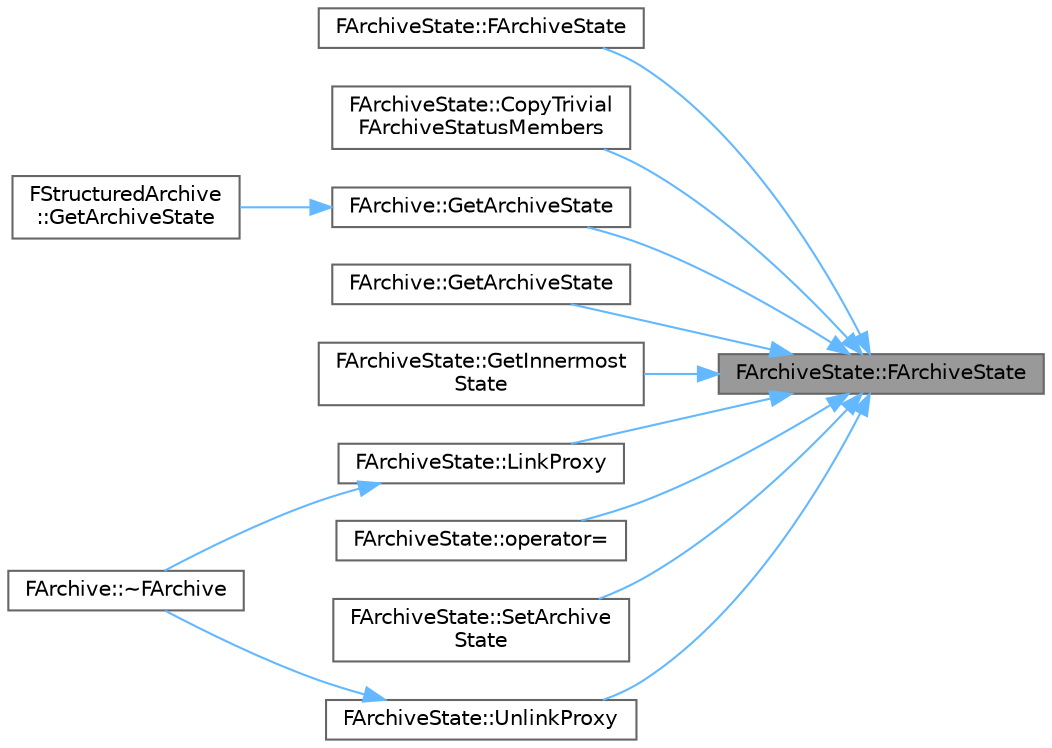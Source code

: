 digraph "FArchiveState::FArchiveState"
{
 // INTERACTIVE_SVG=YES
 // LATEX_PDF_SIZE
  bgcolor="transparent";
  edge [fontname=Helvetica,fontsize=10,labelfontname=Helvetica,labelfontsize=10];
  node [fontname=Helvetica,fontsize=10,shape=box,height=0.2,width=0.4];
  rankdir="RL";
  Node1 [id="Node000001",label="FArchiveState::FArchiveState",height=0.2,width=0.4,color="gray40", fillcolor="grey60", style="filled", fontcolor="black",tooltip=" "];
  Node1 -> Node2 [id="edge1_Node000001_Node000002",dir="back",color="steelblue1",style="solid",tooltip=" "];
  Node2 [id="Node000002",label="FArchiveState::FArchiveState",height=0.2,width=0.4,color="grey40", fillcolor="white", style="filled",URL="$d8/dea/structFArchiveState.html#a9ab79f93a532a6fd0fd1f349c4e11115",tooltip="Copy constructor."];
  Node1 -> Node3 [id="edge2_Node000001_Node000003",dir="back",color="steelblue1",style="solid",tooltip=" "];
  Node3 [id="Node000003",label="FArchiveState::CopyTrivial\lFArchiveStatusMembers",height=0.2,width=0.4,color="grey40", fillcolor="white", style="filled",URL="$d8/dea/structFArchiveState.html#a75b6b18fad737cec40461705c8cc0cf1",tooltip="Copies all of the members except CustomVersionContainer."];
  Node1 -> Node4 [id="edge3_Node000001_Node000004",dir="back",color="steelblue1",style="solid",tooltip=" "];
  Node4 [id="Node000004",label="FArchive::GetArchiveState",height=0.2,width=0.4,color="grey40", fillcolor="white", style="filled",URL="$d0/df8/classFArchive.html#a4d611d38acc67d01c5cdac95b27f24d8",tooltip="Returns the low level archive state for this archive."];
  Node4 -> Node5 [id="edge4_Node000004_Node000005",dir="back",color="steelblue1",style="solid",tooltip=" "];
  Node5 [id="Node000005",label="FStructuredArchive\l::GetArchiveState",height=0.2,width=0.4,color="grey40", fillcolor="white", style="filled",URL="$d4/da8/classFStructuredArchive.html#a5525313248c0ad47cac9229b0c5a2dc7",tooltip="Gets the archiving state."];
  Node1 -> Node6 [id="edge5_Node000001_Node000006",dir="back",color="steelblue1",style="solid",tooltip=" "];
  Node6 [id="Node000006",label="FArchive::GetArchiveState",height=0.2,width=0.4,color="grey40", fillcolor="white", style="filled",URL="$d0/df8/classFArchive.html#a43f1153fde12d077fad34a7bf5a470d3",tooltip=" "];
  Node1 -> Node7 [id="edge6_Node000001_Node000007",dir="back",color="steelblue1",style="solid",tooltip=" "];
  Node7 [id="Node000007",label="FArchiveState::GetInnermost\lState",height=0.2,width=0.4,color="grey40", fillcolor="white", style="filled",URL="$d8/dea/structFArchiveState.html#a1f2b0e1f4882411427549c4265469809",tooltip="Returns lowest level archive state, proxy archives will override this."];
  Node1 -> Node8 [id="edge7_Node000001_Node000008",dir="back",color="steelblue1",style="solid",tooltip=" "];
  Node8 [id="Node000008",label="FArchiveState::LinkProxy",height=0.2,width=0.4,color="grey40", fillcolor="white", style="filled",URL="$d8/dea/structFArchiveState.html#ad8239ec7170994bb7847d480a757de52",tooltip=" "];
  Node8 -> Node9 [id="edge8_Node000008_Node000009",dir="back",color="steelblue1",style="solid",tooltip=" "];
  Node9 [id="Node000009",label="FArchive::~FArchive",height=0.2,width=0.4,color="grey40", fillcolor="white", style="filled",URL="$d0/df8/classFArchive.html#ad466c7c3ab00c697c2e4f723131ee1a1",tooltip=" "];
  Node1 -> Node10 [id="edge9_Node000001_Node000010",dir="back",color="steelblue1",style="solid",tooltip=" "];
  Node10 [id="Node000010",label="FArchiveState::operator=",height=0.2,width=0.4,color="grey40", fillcolor="white", style="filled",URL="$d8/dea/structFArchiveState.html#a4b97f7085d30c2696bc950a1e9969447",tooltip="Copy assignment operator."];
  Node1 -> Node11 [id="edge10_Node000001_Node000011",dir="back",color="steelblue1",style="solid",tooltip=" "];
  Node11 [id="Node000011",label="FArchiveState::SetArchive\lState",height=0.2,width=0.4,color="grey40", fillcolor="white", style="filled",URL="$d8/dea/structFArchiveState.html#a5cf29e52923639534dd0f5d38dc1860a",tooltip="Modifies current archive state, can be used to override flags."];
  Node1 -> Node12 [id="edge11_Node000001_Node000012",dir="back",color="steelblue1",style="solid",tooltip=" "];
  Node12 [id="Node000012",label="FArchiveState::UnlinkProxy",height=0.2,width=0.4,color="grey40", fillcolor="white", style="filled",URL="$d8/dea/structFArchiveState.html#a5ade9c25d090eb7dda8ee8327d09581f",tooltip=" "];
  Node12 -> Node9 [id="edge12_Node000012_Node000009",dir="back",color="steelblue1",style="solid",tooltip=" "];
}
